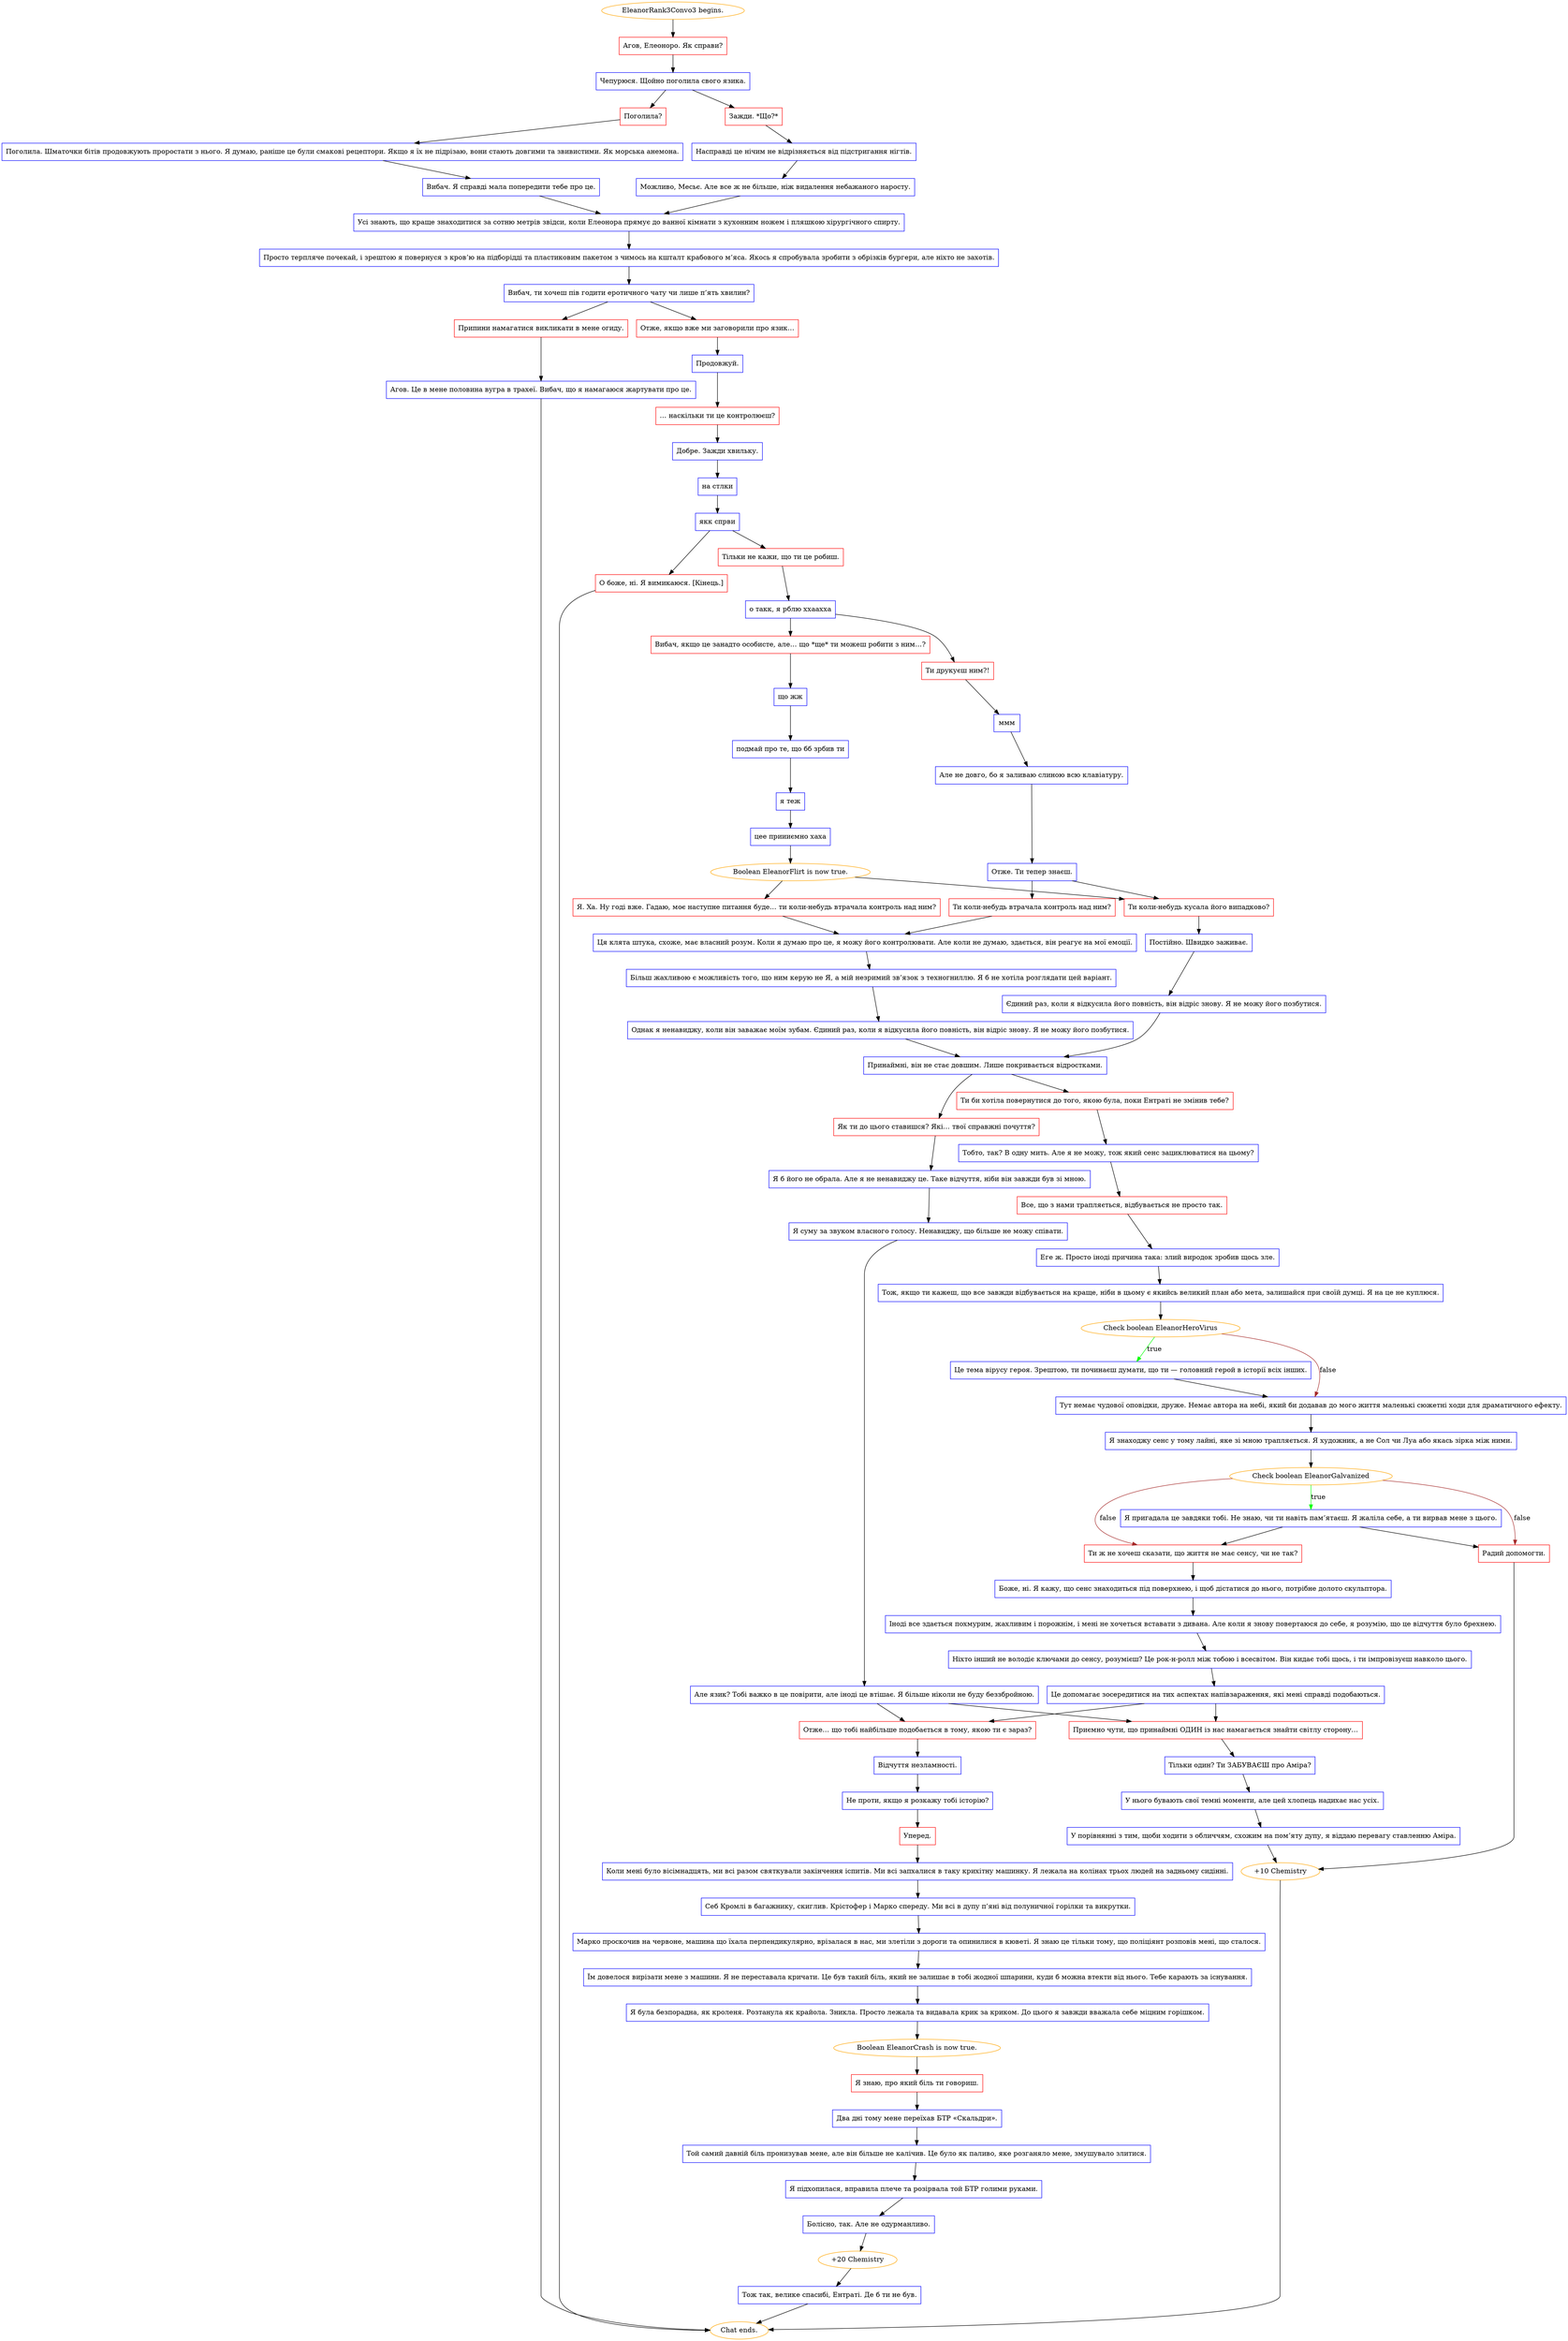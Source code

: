 digraph {
	"EleanorRank3Convo3 begins." [color=orange];
		"EleanorRank3Convo3 begins." -> j2017479223;
	j2017479223 [label="Агов, Елеоноро. Як справи?",shape=box,color=red];
		j2017479223 -> j1318772514;
	j1318772514 [label="Чепурюся. Щойно поголила свого язика.",shape=box,color=blue];
		j1318772514 -> j1476749928;
		j1318772514 -> j778616954;
	j1476749928 [label="Поголила?",shape=box,color=red];
		j1476749928 -> j2961417218;
	j778616954 [label="Зажди. *Що?*",shape=box,color=red];
		j778616954 -> j1701241385;
	j2961417218 [label="Поголила. Шматочки бітів продовжують проростати з нього. Я думаю, раніше це були смакові рецептори. Якщо я їх не підрізаю, вони стають довгими та звивистими. Як морська анемона.",shape=box,color=blue];
		j2961417218 -> j2793869708;
	j1701241385 [label="Насправді це нічим не відрізняється від підстригання нігтів.",shape=box,color=blue];
		j1701241385 -> j439378208;
	j2793869708 [label="Вибач. Я справді мала попередити тебе про це.",shape=box,color=blue];
		j2793869708 -> j2030889578;
	j439378208 [label="Можливо, Месьє. Але все ж не більше, ніж видалення небажаного наросту.",shape=box,color=blue];
		j439378208 -> j2030889578;
	j2030889578 [label="Усі знають, що краще знаходитися за сотню метрів звідси, коли Елеонора прямує до ванної кімнати з кухонним ножем і пляшкою хірургічного спирту.",shape=box,color=blue];
		j2030889578 -> j2962175975;
	j2962175975 [label="Просто терпляче почекай, і зрештою я повернуся з кров’ю на підборідді та пластиковим пакетом з чимось на кшталт крабового м’яса. Якось я спробувала зробити з обрізків бургери, але ніхто не захотів.",shape=box,color=blue];
		j2962175975 -> j3779197233;
	j3779197233 [label="Вибач, ти хочеш пів годити еротичного чату чи лише п’ять хвилин?",shape=box,color=blue];
		j3779197233 -> j1577415292;
		j3779197233 -> j1836619865;
	j1577415292 [label="Припини намагатися викликати в мене огиду.",shape=box,color=red];
		j1577415292 -> j27134738;
	j1836619865 [label="Отже, якщо вже ми заговорили про язик…",shape=box,color=red];
		j1836619865 -> j919653343;
	j27134738 [label="Агов. Це в мене половина вугра в трахеї. Вибач, що я намагаюся жартувати про це.",shape=box,color=blue];
		j27134738 -> "Chat ends.";
	j919653343 [label="Продовжуй.",shape=box,color=blue];
		j919653343 -> j2260762105;
	"Chat ends." [color=orange];
	j2260762105 [label="… наскільки ти це контролюєш?",shape=box,color=red];
		j2260762105 -> j2256815725;
	j2256815725 [label="Добре. Зажди хвильку.",shape=box,color=blue];
		j2256815725 -> j1221471768;
	j1221471768 [label="на стлки",shape=box,color=blue];
		j1221471768 -> j4205408765;
	j4205408765 [label="якк спрви",shape=box,color=blue];
		j4205408765 -> j3282492198;
		j4205408765 -> j740131906;
	j3282492198 [label="Тільки не кажи, що ти це робиш.",shape=box,color=red];
		j3282492198 -> j2574718517;
	j740131906 [label="О боже, ні. Я вимикаюся. [Кінець.]",shape=box,color=red];
		j740131906 -> "Chat ends.";
	j2574718517 [label="о такк, я рблю ххаахха",shape=box,color=blue];
		j2574718517 -> j3426690396;
		j2574718517 -> j2821983802;
	j3426690396 [label="Ти друкуєш ним?!",shape=box,color=red];
		j3426690396 -> j1514975700;
	j2821983802 [label="Вибач, якщо це занадто особисте, але… що *ще* ти можеш робити з ним…?",shape=box,color=red];
		j2821983802 -> j2421984607;
	j1514975700 [label="ммм",shape=box,color=blue];
		j1514975700 -> j3631857356;
	j2421984607 [label="що жж",shape=box,color=blue];
		j2421984607 -> j1658833466;
	j3631857356 [label="Але не довго, бо я заливаю слиною всю клавіатуру.",shape=box,color=blue];
		j3631857356 -> j3680411533;
	j1658833466 [label="подмай про те, що бб зрбив ти",shape=box,color=blue];
		j1658833466 -> j1344341228;
	j3680411533 [label="Отже. Ти тепер знаєш.",shape=box,color=blue];
		j3680411533 -> j3952319806;
		j3680411533 -> j1254756409;
	j1344341228 [label="я теж",shape=box,color=blue];
		j1344341228 -> j2443627519;
	j3952319806 [label="Ти коли-небудь втрачала контроль над ним?",shape=box,color=red];
		j3952319806 -> j498069732;
	j1254756409 [label="Ти коли-небудь кусала його випадково?",shape=box,color=red];
		j1254756409 -> j3799787188;
	j2443627519 [label="цее приииємно хаха",shape=box,color=blue];
		j2443627519 -> j1548558611;
	j498069732 [label="Ця клята штука, схоже, має власний розум. Коли я думаю про це, я можу його контролювати. Але коли не думаю, здається, він реагує на мої емоції.",shape=box,color=blue];
		j498069732 -> j3002600345;
	j3799787188 [label="Постійно. Швидко заживає.",shape=box,color=blue];
		j3799787188 -> j1671366970;
	j1548558611 [label="Boolean EleanorFlirt is now true.",color=orange];
		j1548558611 -> j1494038515;
		j1548558611 -> j1254756409;
	j3002600345 [label="Більш жахливою є можливість того, що ним керую не Я, а мій незримий зв’язок з техногниллю. Я б не хотіла розглядати цей варіант.",shape=box,color=blue];
		j3002600345 -> j1584211079;
	j1671366970 [label="Єдиний раз, коли я відкусила його повність, він відріс знову. Я не можу його позбутися.",shape=box,color=blue];
		j1671366970 -> j3088641281;
	j1494038515 [label="Я. Ха. Ну годі вже. Гадаю, моє наступне питання буде… ти коли-небудь втрачала контроль над ним?",shape=box,color=red];
		j1494038515 -> j498069732;
	j1584211079 [label="Однак я ненавиджу, коли він заважає моїм зубам. Єдиний раз, коли я відкусила його повність, він відріс знову. Я не можу його позбутися.",shape=box,color=blue];
		j1584211079 -> j3088641281;
	j3088641281 [label="Принаймні, він не стає довшим. Лише покривається відростками.",shape=box,color=blue];
		j3088641281 -> j2756132497;
		j3088641281 -> j2085320675;
	j2756132497 [label="Ти би хотіла повернутися до того, якою була, поки Ентраті не змінив тебе?",shape=box,color=red];
		j2756132497 -> j1030414149;
	j2085320675 [label="Як ти до цього ставишся? Які… твої справжні почуття?",shape=box,color=red];
		j2085320675 -> j1936415981;
	j1030414149 [label="Тобто, так? В одну мить. Але я не можу, тож який сенс зациклюватися на цьому?",shape=box,color=blue];
		j1030414149 -> j4283905200;
	j1936415981 [label="Я б його не обрала. Але я не ненавиджу це. Таке відчуття, ніби він завжди був зі мною.",shape=box,color=blue];
		j1936415981 -> j3696444059;
	j4283905200 [label="Все, що з нами трапляється, відбувається не просто так.",shape=box,color=red];
		j4283905200 -> j3628872763;
	j3696444059 [label="Я суму за звуком власного голосу. Ненавиджу, що більше не можу співати.",shape=box,color=blue];
		j3696444059 -> j1462283588;
	j3628872763 [label="Еге ж. Просто іноді причина така: злий виродок зробив щось зле.",shape=box,color=blue];
		j3628872763 -> j1991025348;
	j1462283588 [label="Але язик? Тобі важко в це повірити, але іноді це втішає. Я більше ніколи не буду беззбройною.",shape=box,color=blue];
		j1462283588 -> j3541277083;
		j1462283588 -> j18958734;
	j1991025348 [label="Тож, якщо ти кажеш, що все завжди відбувається на краще, ніби в цьому є якийсь великий план або мета, залишайся при своїй думці. Я на це не куплюся.",shape=box,color=blue];
		j1991025348 -> j2507987141;
	j3541277083 [label="Отже… що тобі найбільше подобається в тому, якою ти є зараз?",shape=box,color=red];
		j3541277083 -> j2232073903;
	j18958734 [label="Приємно чути, що принаймні ОДИН із нас намагається знайти світлу сторону…",shape=box,color=red];
		j18958734 -> j3498814031;
	j2507987141 [label="Check boolean EleanorHeroVirus",color=orange];
		j2507987141 -> j1110600734 [label=true,color=green];
		j2507987141 -> j1592970098 [label=false,color=brown];
	j2232073903 [label="Відчуття незламності.",shape=box,color=blue];
		j2232073903 -> j1853145132;
	j3498814031 [label="Тільки один? Ти ЗАБУВАЄШ про Аміра?",shape=box,color=blue];
		j3498814031 -> j1674515467;
	j1110600734 [label="Це тема вірусу героя. Зрештою, ти починаєш думати, що ти — головний герой в історії всіх інших.",shape=box,color=blue];
		j1110600734 -> j1592970098;
	j1592970098 [label="Тут немає чудової оповідки, друже. Немає автора на небі, який би додавав до мого життя маленькі сюжетні ходи для драматичного ефекту.",shape=box,color=blue];
		j1592970098 -> j2571043559;
	j1853145132 [label="Не проти, якщо я розкажу тобі історію?",shape=box,color=blue];
		j1853145132 -> j255221293;
	j1674515467 [label="У нього бувають свої темні моменти, але цей хлопець надихає нас усіх.",shape=box,color=blue];
		j1674515467 -> j1339938913;
	j2571043559 [label="Я знаходжу сенс у тому лайні, яке зі мною трапляється. Я художник, а не Сол чи Луа або якась зірка між ними.",shape=box,color=blue];
		j2571043559 -> j3106372514;
	j255221293 [label="Уперед.",shape=box,color=red];
		j255221293 -> j2745132902;
	j1339938913 [label="У порівнянні з тим, щоби ходити з обличчям, схожим на пом’яту дупу, я віддаю перевагу ставленню Аміра.",shape=box,color=blue];
		j1339938913 -> j1933300832;
	j3106372514 [label="Check boolean EleanorGalvanized",color=orange];
		j3106372514 -> j1384758944 [label=true,color=green];
		j3106372514 -> j2394262906 [label=false,color=brown];
		j3106372514 -> j3029387710 [label=false,color=brown];
	j2745132902 [label="Коли мені було вісімнадцять, ми всі разом святкували закінчення іспитів. Ми всі запхалися в таку крихітну машинку. Я лежала на колінах трьох людей на задньому сидінні.",shape=box,color=blue];
		j2745132902 -> j1877940748;
	j1933300832 [label="+10 Chemistry",color=orange];
		j1933300832 -> "Chat ends.";
	j1384758944 [label="Я пригадала це завдяки тобі. Не знаю, чи ти навіть пам’ятаєш. Я жаліла себе, а ти вирвав мене з цього.",shape=box,color=blue];
		j1384758944 -> j2394262906;
		j1384758944 -> j3029387710;
	j2394262906 [label="Радий допомогти.",shape=box,color=red];
		j2394262906 -> j1933300832;
	j3029387710 [label="Ти ж не хочеш сказати, що життя не має сенсу, чи не так?",shape=box,color=red];
		j3029387710 -> j1370603485;
	j1877940748 [label="Себ Кромлі в багажнику, скиглив. Крістофер і Марко спереду. Ми всі в дупу п’яні від полуничної горілки та викрутки.",shape=box,color=blue];
		j1877940748 -> j3403374332;
	j1370603485 [label="Боже, ні. Я кажу, що сенс знаходиться під поверхнею, і щоб дістатися до нього, потрібне долото скульптора.",shape=box,color=blue];
		j1370603485 -> j3377006336;
	j3403374332 [label="Марко проскочив на червоне, машина що їхала перпендикулярно, врізалася в нас, ми злетіли з дороги та опинилися в кюветі. Я знаю це тільки тому, що поліціянт розповів мені, що сталося.",shape=box,color=blue];
		j3403374332 -> j254447071;
	j3377006336 [label="Іноді все здається похмурим, жахливим і порожнім, і мені не хочеться вставати з дивана. Але коли я знову повертаюся до себе, я розумію, що це відчуття було брехнею.",shape=box,color=blue];
		j3377006336 -> j3094033653;
	j254447071 [label="Їм довелося вирізати мене з машини. Я не переставала кричати. Це був такий біль, який не залишає в тобі жодної шпарини, куди б можна втекти від нього. Тебе карають за існування.",shape=box,color=blue];
		j254447071 -> j506865264;
	j3094033653 [label="Ніхто інший не володіє ключами до сенсу, розумієш? Це рок-н-ролл між тобою і всесвітом. Він кидає тобі щось, і ти імпровізуєш навколо цього.",shape=box,color=blue];
		j3094033653 -> j373268467;
	j506865264 [label="Я була безпорадна, як кроленя. Розтанула як крайола. Зникла. Просто лежала та видавала крик за криком. До цього я завжди вважала себе міцним горішком.",shape=box,color=blue];
		j506865264 -> j452746340;
	j373268467 [label="Це допомагає зосередитися на тих аспектах напівзараження, які мені справді подобаються.",shape=box,color=blue];
		j373268467 -> j3541277083;
		j373268467 -> j18958734;
	j452746340 [label="Boolean EleanorCrash is now true.",color=orange];
		j452746340 -> j1436999131;
	j1436999131 [label="Я знаю, про який біль ти говориш.",shape=box,color=red];
		j1436999131 -> j2607123787;
	j2607123787 [label="Два дні тому мене переїхав БТР «Скальдри».",shape=box,color=blue];
		j2607123787 -> j2674632598;
	j2674632598 [label="Той самий давній біль пронизував мене, але він більше не калічив. Це було як паливо, яке розганяло мене, змушувало злитися.",shape=box,color=blue];
		j2674632598 -> j2849543995;
	j2849543995 [label="Я підхопилася, вправила плече та розірвала той БТР голими руками.",shape=box,color=blue];
		j2849543995 -> j3376416945;
	j3376416945 [label="Болісно, так. Але не одурманливо.",shape=box,color=blue];
		j3376416945 -> j2230721679;
	j2230721679 [label="+20 Chemistry",color=orange];
		j2230721679 -> j2398462575;
	j2398462575 [label="Тож так, велике спасибі, Ентраті. Де б ти не був.",shape=box,color=blue];
		j2398462575 -> "Chat ends.";
}